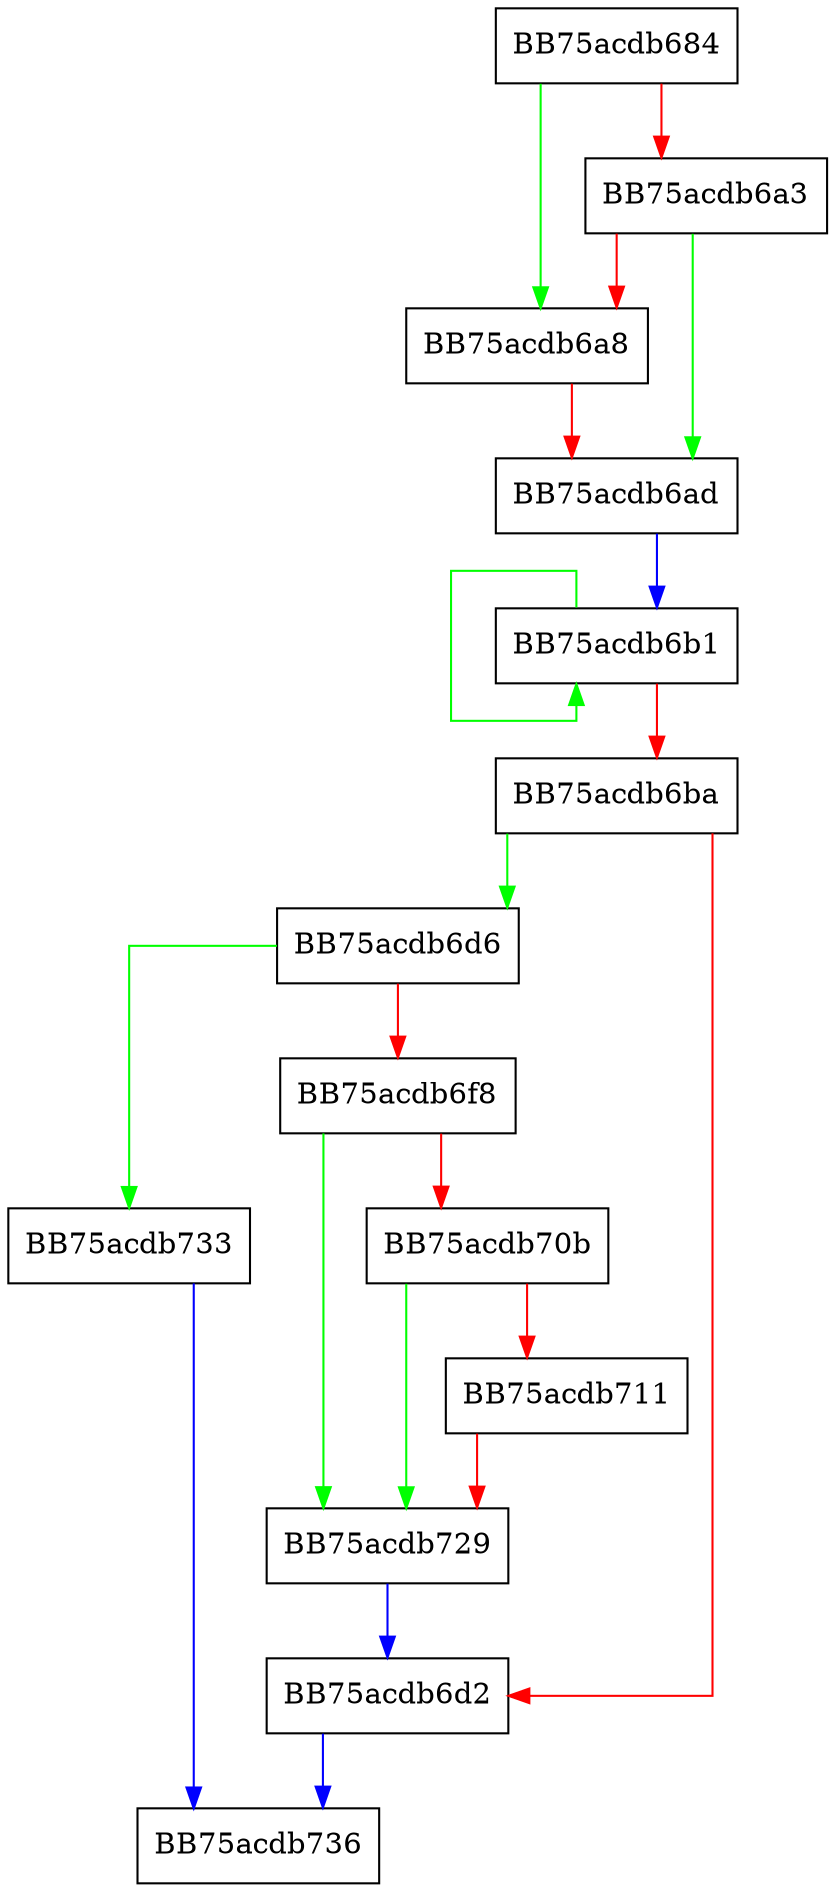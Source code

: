 digraph MakeNtFilePath {
  node [shape="box"];
  graph [splines=ortho];
  BB75acdb684 -> BB75acdb6a8 [color="green"];
  BB75acdb684 -> BB75acdb6a3 [color="red"];
  BB75acdb6a3 -> BB75acdb6ad [color="green"];
  BB75acdb6a3 -> BB75acdb6a8 [color="red"];
  BB75acdb6a8 -> BB75acdb6ad [color="red"];
  BB75acdb6ad -> BB75acdb6b1 [color="blue"];
  BB75acdb6b1 -> BB75acdb6b1 [color="green"];
  BB75acdb6b1 -> BB75acdb6ba [color="red"];
  BB75acdb6ba -> BB75acdb6d6 [color="green"];
  BB75acdb6ba -> BB75acdb6d2 [color="red"];
  BB75acdb6d2 -> BB75acdb736 [color="blue"];
  BB75acdb6d6 -> BB75acdb733 [color="green"];
  BB75acdb6d6 -> BB75acdb6f8 [color="red"];
  BB75acdb6f8 -> BB75acdb729 [color="green"];
  BB75acdb6f8 -> BB75acdb70b [color="red"];
  BB75acdb70b -> BB75acdb729 [color="green"];
  BB75acdb70b -> BB75acdb711 [color="red"];
  BB75acdb711 -> BB75acdb729 [color="red"];
  BB75acdb729 -> BB75acdb6d2 [color="blue"];
  BB75acdb733 -> BB75acdb736 [color="blue"];
}
